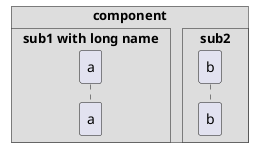 {
  "sha1": "cuigrl8qqdn3acs3u9lilzne0luv3v8",
  "insertion": {
    "when": "2024-06-01T09:03:02.095Z",
    "url": "https://forum.plantuml.net/4957/why-not-to-support-nested-boxes-in-sequence-diagrams?show=4957#q4957",
    "user": "plantuml@gmail.com"
  }
}
@startuml
!pragma teoz true
box "component"
  box "sub1 with long name"
    participant a
  endbox
  box "sub2"
    participant b
  endbox
end box
@enduml
